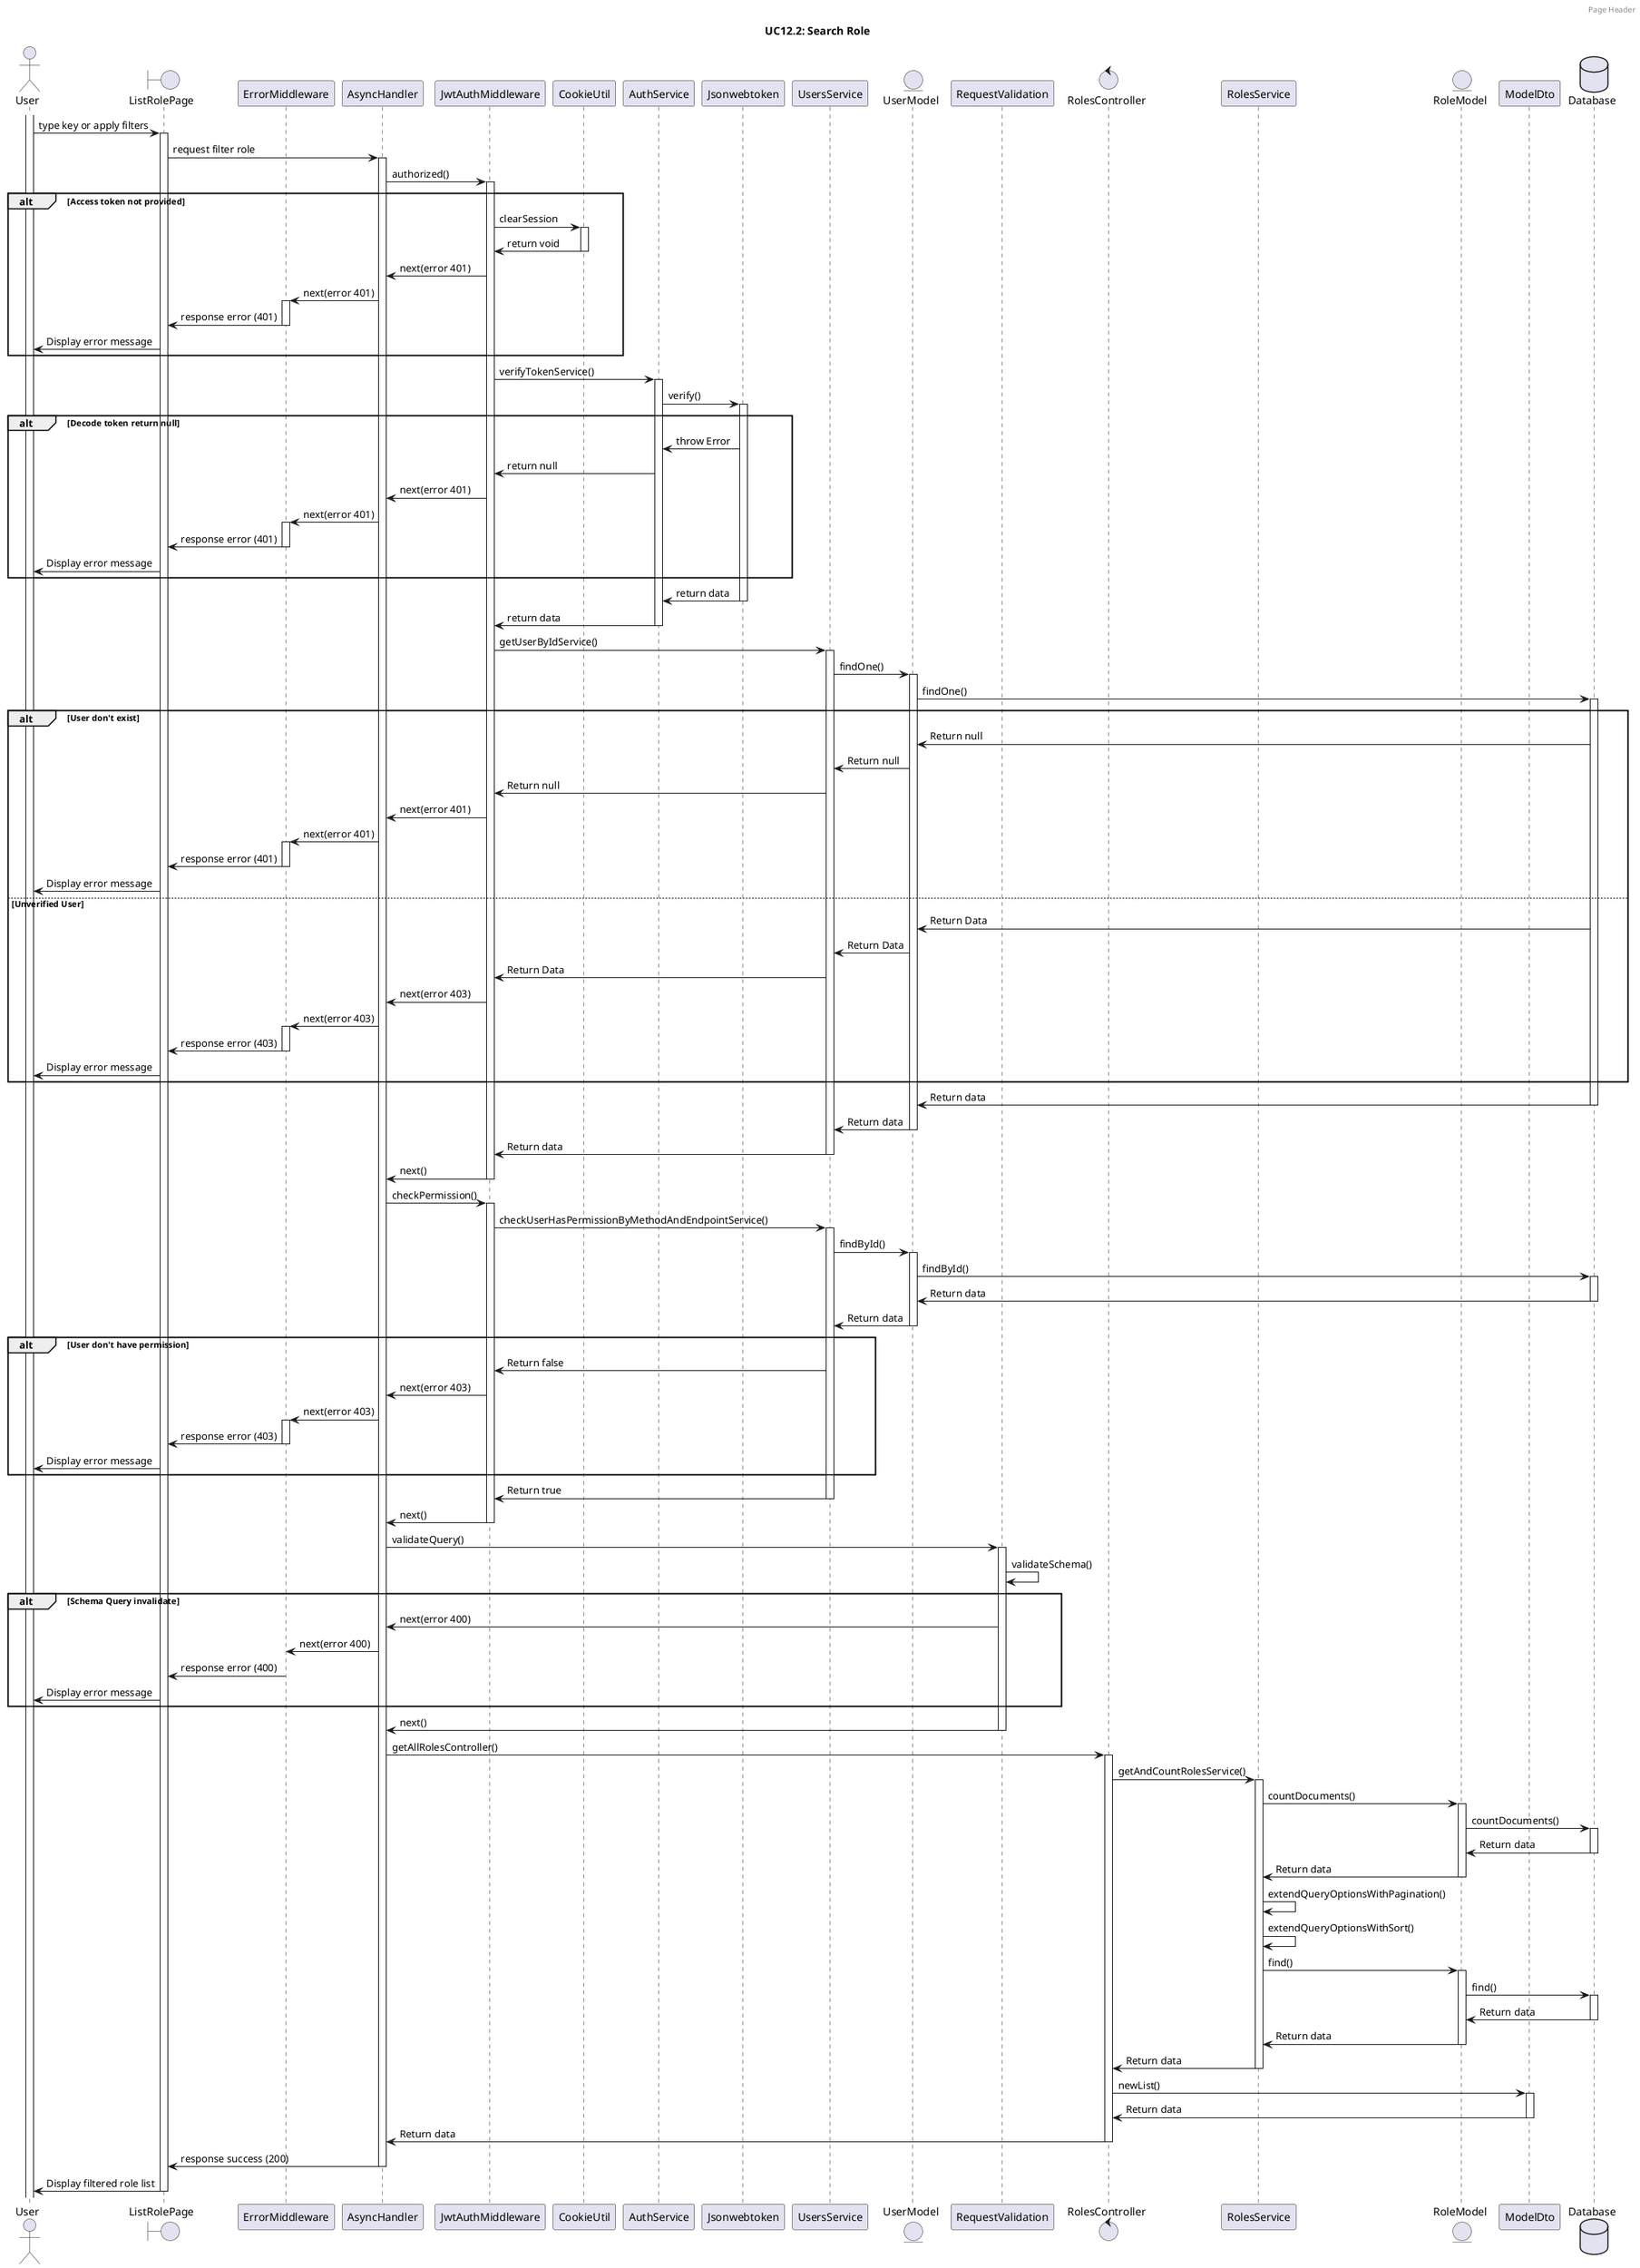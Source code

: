 @startuml 
header Page Header
actor       User       
boundary    ListRolePage 
participant ErrorMiddleware
participant AsyncHandler
participant JwtAuthMiddleware
participant CookieUtil
participant AuthService
participant Jsonwebtoken
participant UsersService
participant RequestValidation
entity      UserModel  
participant RequestValidation
control     RolesController  
participant RolesService
entity      RoleModel     
participant ModelDto
database    Database 

title UC12.2: Search Role

activate User
User -> ListRolePage : type key or apply filters
activate ListRolePage
ListRolePage -> AsyncHandler: request filter role
activate AsyncHandler
AsyncHandler -> JwtAuthMiddleware: authorized()
activate JwtAuthMiddleware

' Check Access Token provided
alt Access token not provided
    JwtAuthMiddleware -> CookieUtil: clearSession
    activate CookieUtil
    CookieUtil -> JwtAuthMiddleware: return void
    deactivate CookieUtil
    JwtAuthMiddleware -> AsyncHandler: next(error 401)
    AsyncHandler -> ErrorMiddleware:  next(error 401)
    activate ErrorMiddleware
    ErrorMiddleware -> ListRolePage: response error (401)
    deactivate ErrorMiddleware
    ListRolePage -> User: Display error message
end alt
' =========================================================

JwtAuthMiddleware -> AuthService: verifyTokenService()
activate AuthService
AuthService -> Jsonwebtoken: verify()
activate Jsonwebtoken

' Check decoded token
alt Decode token return null
    Jsonwebtoken -> AuthService: throw Error
    AuthService -> JwtAuthMiddleware: return null
    JwtAuthMiddleware -> AsyncHandler: next(error 401)
    AsyncHandler -> ErrorMiddleware:  next(error 401)
    activate ErrorMiddleware
    ErrorMiddleware -> ListRolePage: response error (401)
    deactivate ErrorMiddleware
    ListRolePage -> User: Display error message
end alt
' =========================================================

    Jsonwebtoken -> AuthService: return data
    deactivate Jsonwebtoken
    AuthService -> JwtAuthMiddleware: return data
    deactivate AuthService
    JwtAuthMiddleware -> UsersService: getUserByIdService()
    activate UsersService
    UsersService -> UserModel: findOne()
    activate UserModel
    UserModel -> Database: findOne()
    activate Database

' Check user exist
alt User don't exist
    Database -> UserModel: Return null
    UserModel -> UsersService: Return null
    UsersService -> JwtAuthMiddleware: Return null
    JwtAuthMiddleware -> AsyncHandler: next(error 401)
    AsyncHandler -> ErrorMiddleware:  next(error 401)
    activate ErrorMiddleware
    ErrorMiddleware -> ListRolePage: response error (401)
    deactivate ErrorMiddleware
    ListRolePage -> User: Display error message
else Unverified User
    Database -> UserModel: Return Data
    UserModel -> UsersService: Return Data
    UsersService -> JwtAuthMiddleware: Return Data
    JwtAuthMiddleware -> AsyncHandler: next(error 403)
    AsyncHandler -> ErrorMiddleware:  next(error 403)
    activate ErrorMiddleware
    ErrorMiddleware -> ListRolePage: response error (403)
    deactivate ErrorMiddleware
    ListRolePage -> User: Display error message
end alt
'==========================================================

    Database -> UserModel: Return data
    deactivate Database
    UserModel -> UsersService: Return data
    deactivate UserModel
    UsersService -> JwtAuthMiddleware: Return data
    deactivate UsersService
    JwtAuthMiddleware -> AsyncHandler: next()
    deactivate JwtAuthMiddleware
    AsyncHandler -> JwtAuthMiddleware: checkPermission()
    activate JwtAuthMiddleware
    JwtAuthMiddleware -> UsersService: checkUserHasPermissionByMethodAndEndpointService()
    activate UsersService
    UsersService -> UserModel: findById()
    activate UserModel
    UserModel -> Database: findById()
    activate Database
    Database -> UserModel: Return data
    deactivate Database
    UserModel -> UsersService: Return data
    deactivate UserModel

' check permission
alt User don't have permission 
    UsersService -> JwtAuthMiddleware: Return false
    JwtAuthMiddleware -> AsyncHandler: next(error 403)
    AsyncHandler -> ErrorMiddleware:  next(error 403)
    activate ErrorMiddleware
    ErrorMiddleware -> ListRolePage: response error (403)
    deactivate ErrorMiddleware
    ListRolePage -> User: Display error message
end alt
'==========================================================
    UsersService -> JwtAuthMiddleware: Return true
    deactivate UsersService
    JwtAuthMiddleware -> AsyncHandler: next()
    deactivate JwtAuthMiddleware
    AsyncHandler -> RequestValidation: validateQuery()
    activate RequestValidation
    RequestValidation -> RequestValidation: validateSchema()

    ' Check schema Query
    alt Schema Query invalidate
    RequestValidation -> AsyncHandler: next(error 400)
    AsyncHandler -> ErrorMiddleware:  next(error 400)
    ErrorMiddleware -> ListRolePage: response error (400)
    ListRolePage -> User: Display error message
    end alt
    '====================================================
    RequestValidation -> AsyncHandler: next()
    deactivate RequestValidation
    AsyncHandler -> RolesController: getAllRolesController()
    activate RolesController
    RolesController -> RolesService: getAndCountRolesService()
    activate RolesService
    RolesService -> RoleModel: countDocuments()
    activate RoleModel
    RoleModel -> Database: countDocuments()
    activate Database
    Database -> RoleModel: Return data
    deactivate Database
    RoleModel -> RolesService: Return data
    deactivate RoleModel
    RolesService -> RolesService: extendQueryOptionsWithPagination()
    RolesService -> RolesService: extendQueryOptionsWithSort()
    RolesService -> RoleModel: find()
    activate RoleModel
    RoleModel -> Database: find()
    activate Database
    Database -> RoleModel: Return data
    deactivate Database
    RoleModel -> RolesService: Return data
    deactivate RoleModel
    RolesService -> RolesController: Return data
    deactivate RolesService
    RolesController -> ModelDto: newList()
    activate ModelDto
    ModelDto -> RolesController: Return data
    deactivate ModelDto
    RolesController -> AsyncHandler: Return data
    deactivate RolesController
    AsyncHandler -> ListRolePage: response success (200)
    deactivate AsyncHandler
    ListRolePage -> User: Display filtered role list
    deactivate ListRolePage

@enduml